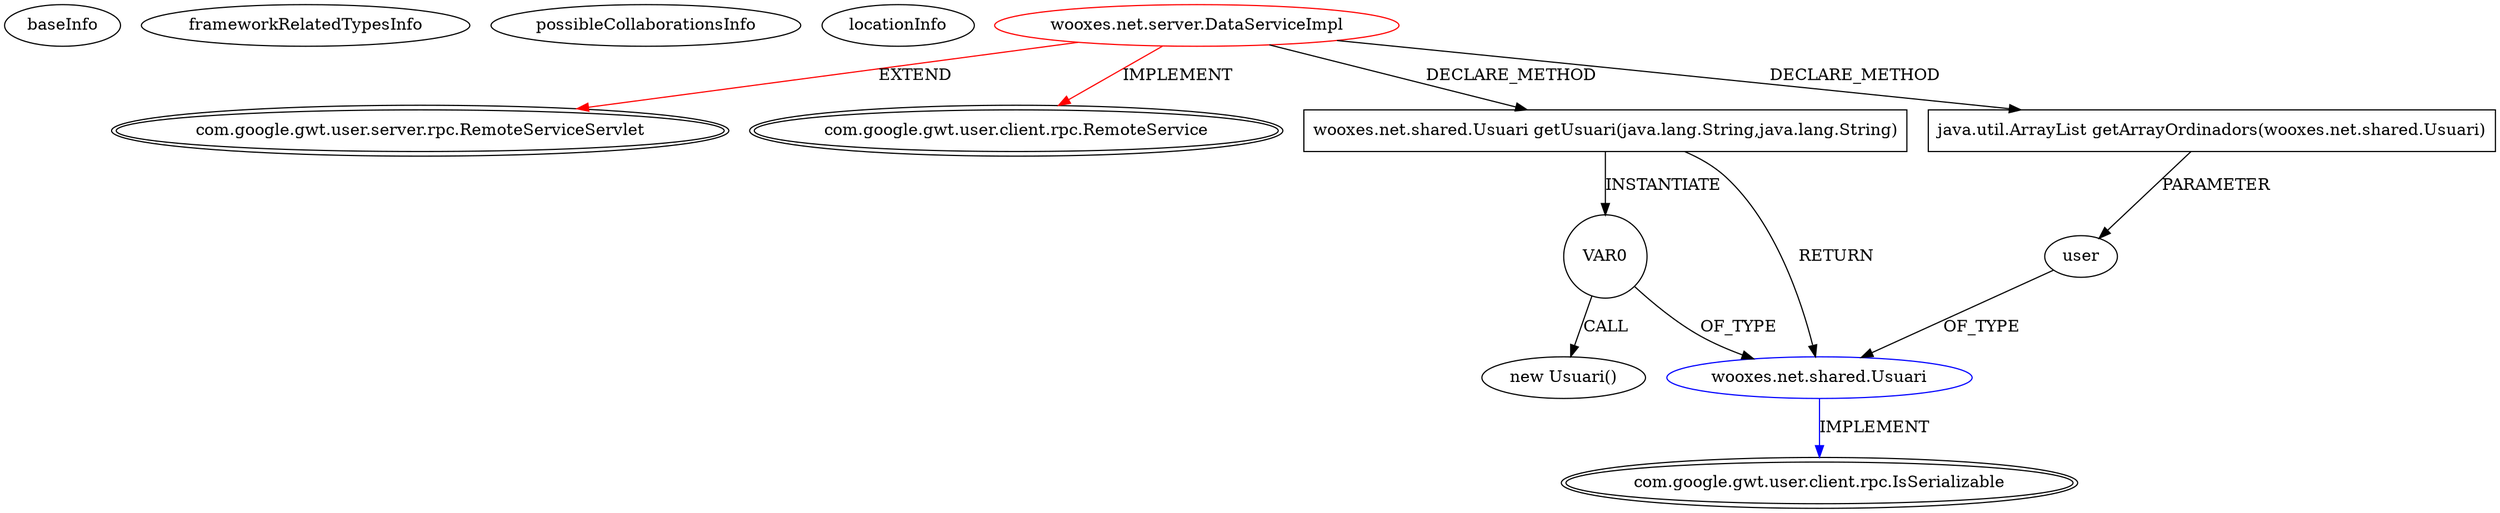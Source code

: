 digraph {
baseInfo[graphId=4660,category="extension_graph",isAnonymous=false,possibleRelation=true]
frameworkRelatedTypesInfo[0="com.google.gwt.user.server.rpc.RemoteServiceServlet",1="com.google.gwt.user.client.rpc.RemoteService"]
possibleCollaborationsInfo[0="4660~CLIENT_METHOD_DECLARATION-PARAMETER_DECLARATION-CLIENT_METHOD_DECLARATION-INSTANTIATION-CLIENT_METHOD_DECLARATION-RETURN_TYPE-~com.google.gwt.user.server.rpc.RemoteServiceServlet com.google.gwt.user.client.rpc.RemoteService ~com.google.gwt.user.client.rpc.IsSerializable ~false~false"]
locationInfo[projectName="woox-serverapp",filePath="/woox-serverapp/serverapp-master/src/wooxes/net/server/DataServiceImpl.java",contextSignature="DataServiceImpl",graphId="4660"]
0[label="wooxes.net.server.DataServiceImpl",vertexType="ROOT_CLIENT_CLASS_DECLARATION",isFrameworkType=false,color=red]
1[label="com.google.gwt.user.server.rpc.RemoteServiceServlet",vertexType="FRAMEWORK_CLASS_TYPE",isFrameworkType=true,peripheries=2]
2[label="com.google.gwt.user.client.rpc.RemoteService",vertexType="FRAMEWORK_INTERFACE_TYPE",isFrameworkType=true,peripheries=2]
3[label="wooxes.net.shared.Usuari getUsuari(java.lang.String,java.lang.String)",vertexType="CLIENT_METHOD_DECLARATION",isFrameworkType=false,shape=box]
4[label="wooxes.net.shared.Usuari",vertexType="REFERENCE_CLIENT_CLASS_DECLARATION",isFrameworkType=false,color=blue]
5[label="com.google.gwt.user.client.rpc.IsSerializable",vertexType="FRAMEWORK_INTERFACE_TYPE",isFrameworkType=true,peripheries=2]
7[label="VAR0",vertexType="VARIABLE_EXPRESION",isFrameworkType=false,shape=circle]
6[label="new Usuari()",vertexType="CONSTRUCTOR_CALL",isFrameworkType=false]
9[label="java.util.ArrayList getArrayOrdinadors(wooxes.net.shared.Usuari)",vertexType="CLIENT_METHOD_DECLARATION",isFrameworkType=false,shape=box]
10[label="user",vertexType="PARAMETER_DECLARATION",isFrameworkType=false]
0->1[label="EXTEND",color=red]
0->2[label="IMPLEMENT",color=red]
0->3[label="DECLARE_METHOD"]
4->5[label="IMPLEMENT",color=blue]
3->4[label="RETURN"]
3->7[label="INSTANTIATE"]
7->4[label="OF_TYPE"]
7->6[label="CALL"]
0->9[label="DECLARE_METHOD"]
10->4[label="OF_TYPE"]
9->10[label="PARAMETER"]
}
